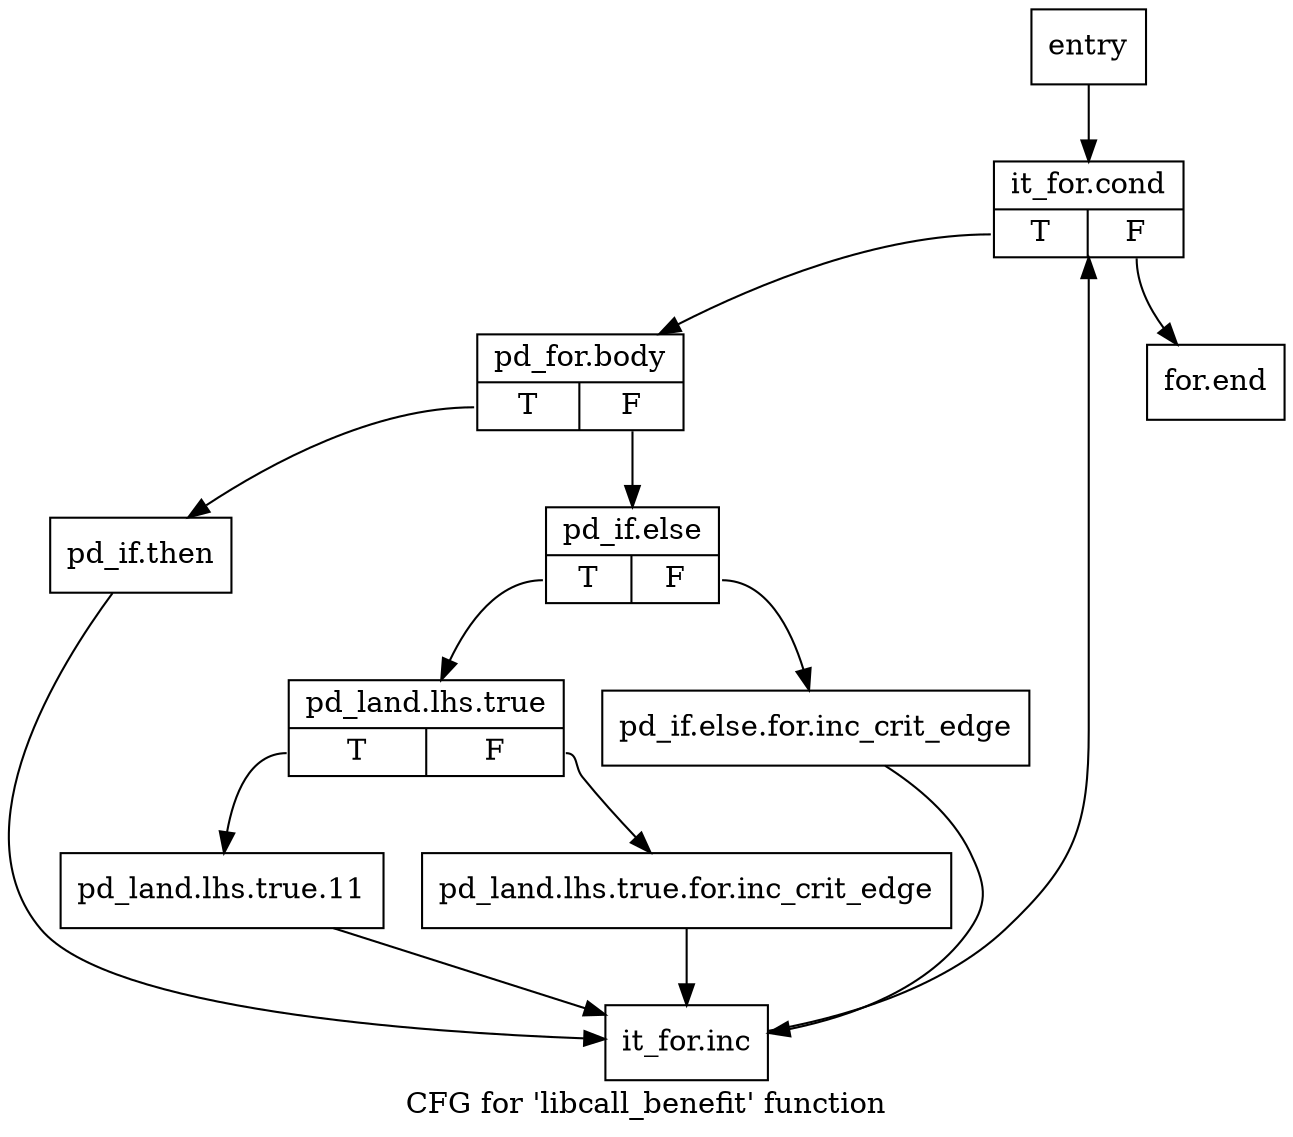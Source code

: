 digraph "CFG for 'libcall_benefit' function" {
	label="CFG for 'libcall_benefit' function";

	Node0x805eae0 [shape=record,label="{entry}"];
	Node0x805eae0 -> Node0x805eb30;
	Node0x805eb30 [shape=record,label="{it_for.cond|{<s0>T|<s1>F}}"];
	Node0x805eb30:s0 -> Node0x805eb80;
	Node0x805eb30:s1 -> Node0x805ee00;
	Node0x805eb80 [shape=record,label="{pd_for.body|{<s0>T|<s1>F}}"];
	Node0x805eb80:s0 -> Node0x805ebd0;
	Node0x805eb80:s1 -> Node0x805ec20;
	Node0x805ebd0 [shape=record,label="{pd_if.then}"];
	Node0x805ebd0 -> Node0x805edb0;
	Node0x805ec20 [shape=record,label="{pd_if.else|{<s0>T|<s1>F}}"];
	Node0x805ec20:s0 -> Node0x805ecc0;
	Node0x805ec20:s1 -> Node0x805ec70;
	Node0x805ec70 [shape=record,label="{pd_if.else.for.inc_crit_edge}"];
	Node0x805ec70 -> Node0x805edb0;
	Node0x805ecc0 [shape=record,label="{pd_land.lhs.true|{<s0>T|<s1>F}}"];
	Node0x805ecc0:s0 -> Node0x805ed60;
	Node0x805ecc0:s1 -> Node0x805ed10;
	Node0x805ed10 [shape=record,label="{pd_land.lhs.true.for.inc_crit_edge}"];
	Node0x805ed10 -> Node0x805edb0;
	Node0x805ed60 [shape=record,label="{pd_land.lhs.true.11}"];
	Node0x805ed60 -> Node0x805edb0;
	Node0x805edb0 [shape=record,label="{it_for.inc}"];
	Node0x805edb0 -> Node0x805eb30;
	Node0x805ee00 [shape=record,label="{for.end}"];
}
